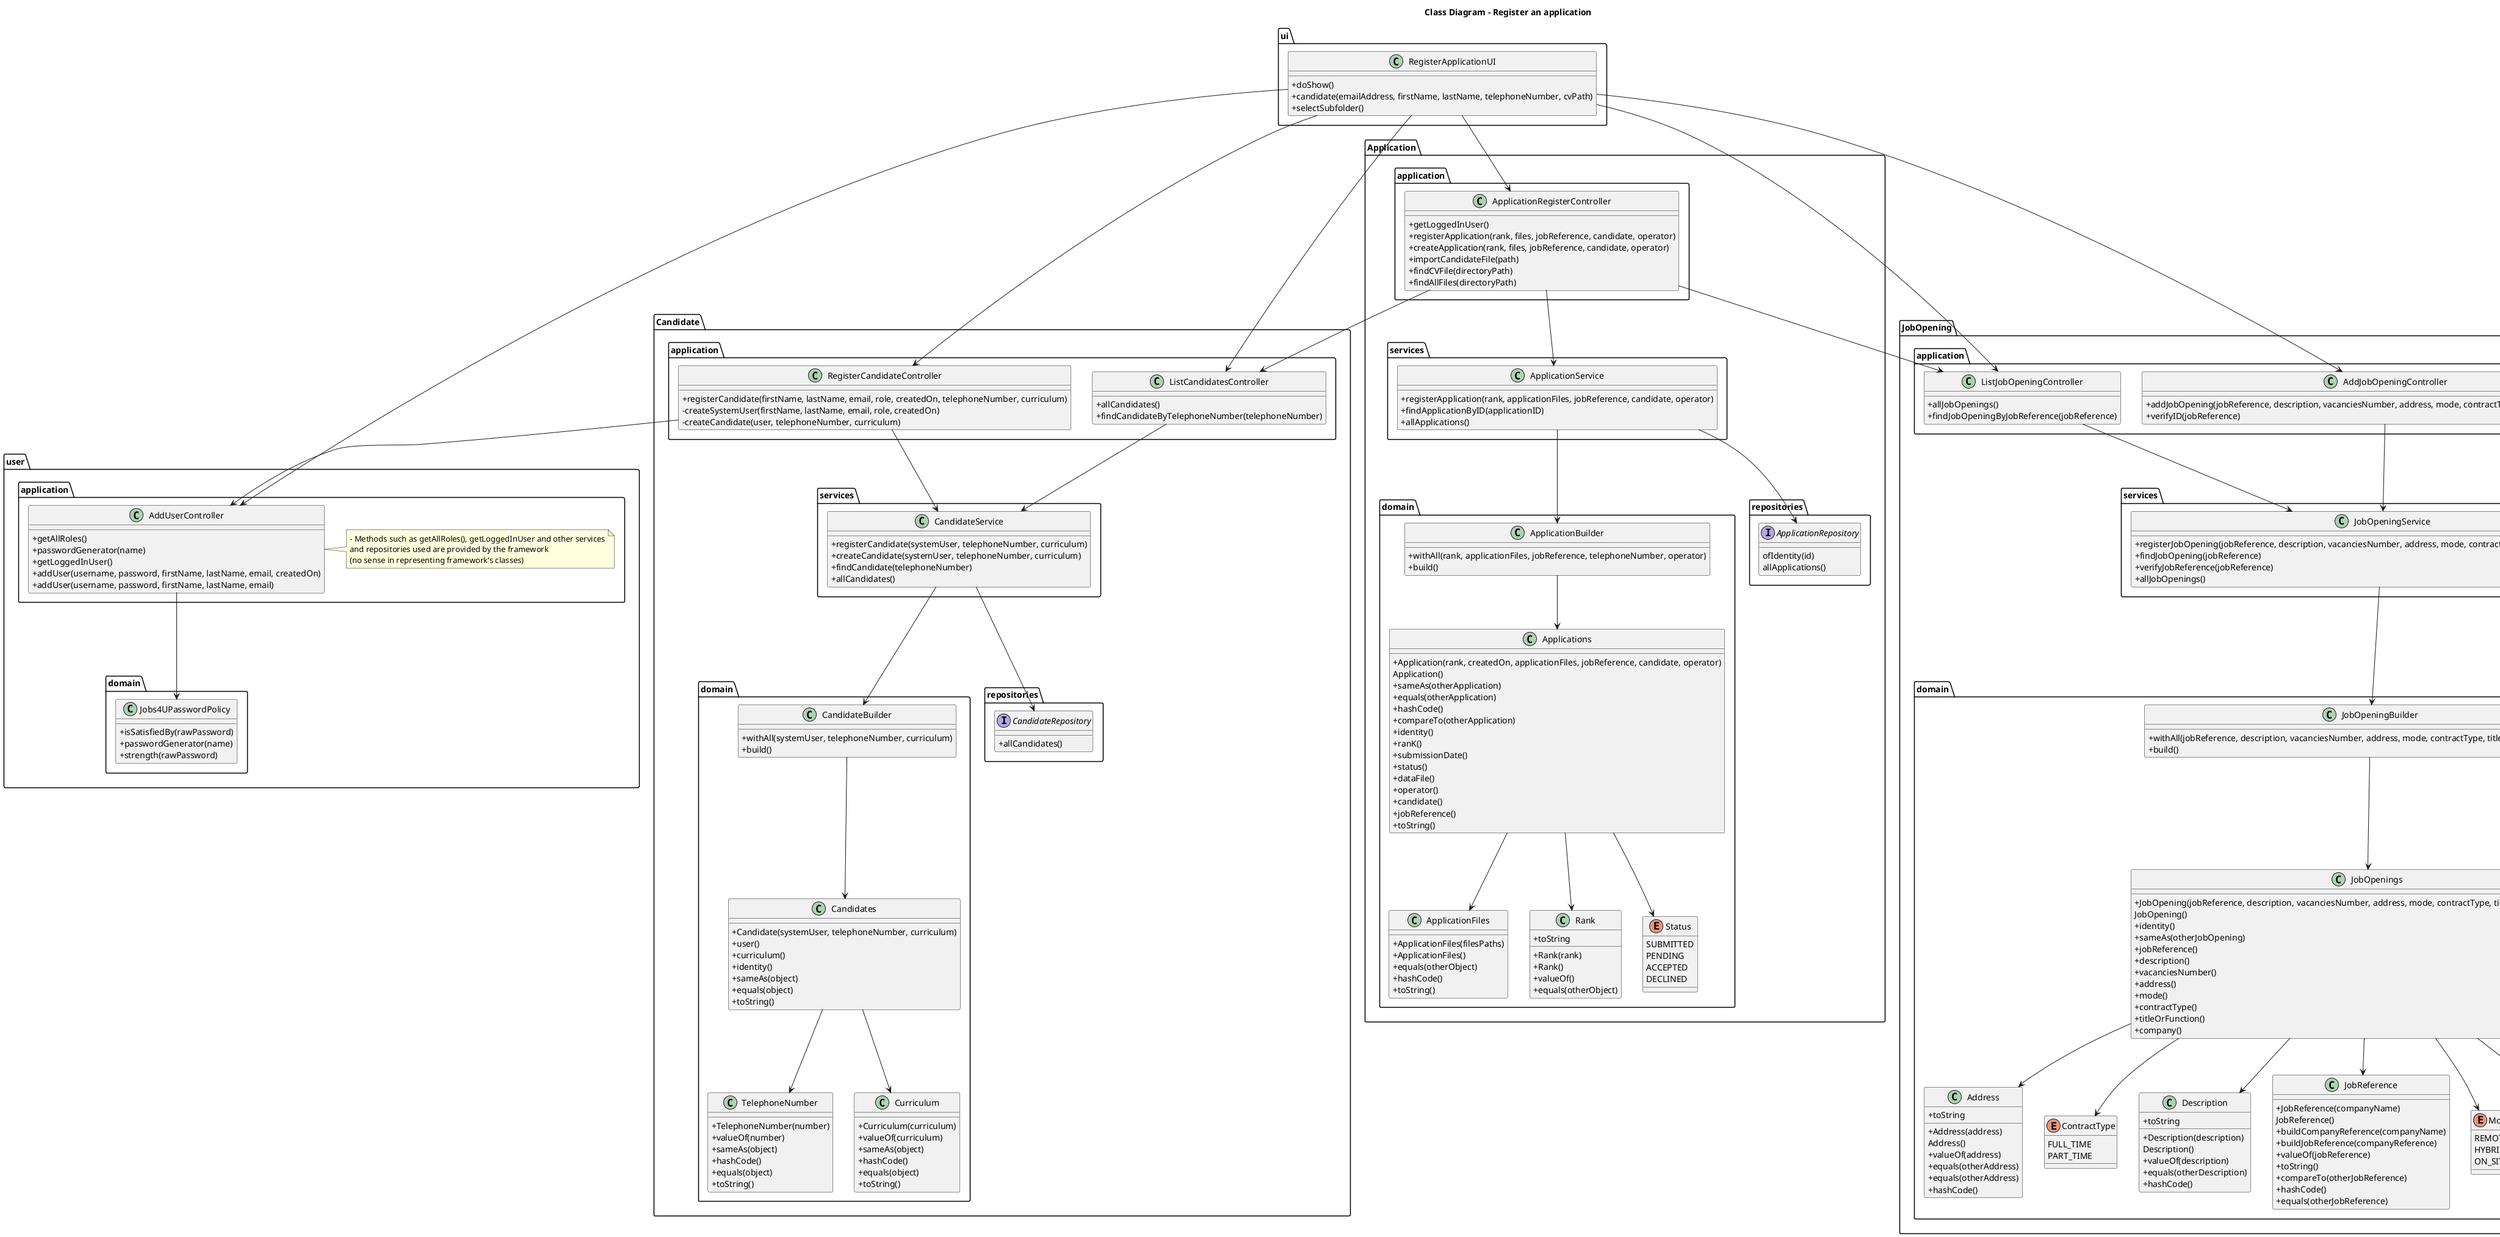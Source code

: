@startuml
skinparam classAttributeIconSize 0

Title "Class Diagram - Register an application"

package "ui"{
    class RegisterApplicationUI{
        + doShow()
        + candidate(emailAddress, firstName, lastName, telephoneNumber, cvPath)
        + selectSubfolder()
    }
}

package "Application"{
    package "application"{

        class ApplicationRegisterController{
            + getLoggedInUser()
            + registerApplication(rank, files, jobReference, candidate, operator)
            + createApplication(rank, files, jobReference, candidate, operator)
            + importCandidateFile(path)
            + findCVFile(directoryPath)
            + findAllFiles(directoryPath)
        }

    }

    package "domain"{

        class Applications{
            + Application(rank, createdOn, applicationFiles, jobReference, candidate, operator)
              Application()
            + sameAs(otherApplication)
            + equals(otherApplication)
            + hashCode()
            + compareTo(otherApplication)
            + identity()
            + ranK()
            + submissionDate()
            + status()
            + dataFile()
            + operator()
            + candidate()
            + jobReference()
            + toString()
        }

        class ApplicationBuilder{
            + withAll(rank, applicationFiles, jobReference, telephoneNumber, operator)
            + build()
        }

        class ApplicationFiles{
            + ApplicationFiles(filesPaths)
            + ApplicationFiles()
            + equals(otherObject)
            + hashCode()
            + toString()
        }

        class Rank{
            + Rank(rank)
            + Rank()
            + valueOf()
            + equals(otherObject)
            + toString
        }

        Enum Status{
            SUBMITTED
            PENDING
            ACCEPTED
            DECLINED
        }
    }

    package "repositories"{

        Interface ApplicationRepository{
            ofIdentity(id)
            allApplications()
        }
    }

    package "services"{
        class ApplicationService{
            + registerApplication(rank, applicationFiles, jobReference, candidate, operator)
            + findApplicationByID(applicationID)
            + allApplications()
        }
    }
}


package "JobOpening"{
    package "application"{
        class ListJobOpeningController{
            + allJobOpenings()
            + findJobOpeningByJobReference(jobReference)
        }

        class AddJobOpeningController{
            + addJobOpening(jobReference, description, vacanciesNumber, address, mode, contractType, titleOrFunction, company)
            + verifyID(jobReference)
        }
    }

    package "domain"{

        class Address{
            + Address(address)
            Address()
            + valueOf(address)
            + equals(otherAddress)
            + equals(otherAddress)
            + hashCode()
            + toString
        }

        Enum ContractType{
            FULL_TIME
            PART_TIME
        }

        class Description{
            + Description(description)
            Description()
            + valueOf(description)
            + equals(otherDescription)
            + hashCode()
            + toString
        }

        class JobOpenings{
            + JobOpening(jobReference, description, vacanciesNumber, address, mode, contractType, titleOrFunction, Company)
            JobOpening()
            + identity()
            + sameAs(otherJobOpening)
            + jobReference()
            + description()
            + vacanciesNumber()
            + address()
            + mode()
            + contractType()
            + titleOrFunction()
            + company()
        }

        class JobOpeningBuilder{
            + withAll(jobReference, description, vacanciesNumber, address, mode, contractType, titleOrFunction, company)
            + build()
        }

        class JobReference{
            + JobReference(companyName)
            JobReference()
            + buildCompanyReference(companyName)
            + buildJobReference(companyReference)
            + valueOf(jobReference)
            + toString()
            + compareTo(otherJobReference)
            + hashCode()
            + equals(otherJobReference)
        }

        Enum Mode{
            REMOTE
            HYBRID
            ON_SITE
        }

        class TitleOrFunction{
            + TitleOrFunction(titleOrFunction)
            TitleOrFunction()
            + valueOf(titleOrFunction)
            + equals(otherTitleOrFunction)
            + hashCode()
            + toString()
        }

        class VacanciesNumber{
            + VacanciesNumber(vacanciesNumber)
            VacanciesNumber()
            + valueOf(vacanciesNumber)
            + equals(otherVacanciesNumber)
            + hashCode()
            + toString()
            + compareTo(otherVacanciesNumber)
            + number()
        }

    }

    package "repositories"{

        Interface JobOpeningRepository{
            ofIdentity(id)
            allJobOpenings()
        }
    }

    package "services"{
        class JobOpeningService{
            + registerJobOpening(jobReference, description, vacanciesNumber, address, mode, contractType, titleOrFunction, company)
            + findJobOpening(jobReference)
            + verifyJobReference(jobReference)
            + allJobOpenings()
        }
    }
}

package "Candidate"{
        package "application" {
            class RegisterCandidateController {
                + registerCandidate(firstName, lastName, email, role, createdOn, telephoneNumber, curriculum)
                - createSystemUser(firstName, lastName, email, role, createdOn)
                - createCandidate(user, telephoneNumber, curriculum)
            }
            class ListCandidatesController{
            + allCandidates()
            + findCandidateByTelephoneNumber(telephoneNumber)
            }
        }

        package "services" {
            class CandidateService {
                + registerCandidate(systemUser, telephoneNumber, curriculum)
                + createCandidate(systemUser, telephoneNumber, curriculum)
                + findCandidate(telephoneNumber)
                + allCandidates()
            }
        }

        package "domain" {
            class CandidateBuilder {
                + withAll(systemUser, telephoneNumber, curriculum)
                + build()
            }

            class Candidates {
                + Candidate(systemUser, telephoneNumber, curriculum)
                + user()
                + curriculum()
                + identity()
                + sameAs(object)
                + equals(object)
                + toString()
            }

            class TelephoneNumber {
                + TelephoneNumber(number)
                + valueOf(number)
                + sameAs(object)
                + hashCode()
                + equals(object)
                + toString()
            }

            class Curriculum {
                + Curriculum(curriculum)
                + valueOf(curriculum)
                + sameAs(object)
                + hashCode()
                + equals(object)
                + toString()
            }
        }

        package "repositories" {

            interface CandidateRepository {
                + allCandidates()
            }
        }
    }

package "user"{

        package "application"{

            class AddUserController{
                + getAllRoles()
                + passwordGenerator(name)
                + getLoggedInUser()
                + addUser(username, password, firstName, lastName, email, createdOn)
                + addUser(username, password, firstName, lastName, email)
            }

            note right of AddUserController
                - Methods such as getAllRoles(), getLoggedInUser and other services
                and repositories used are provided by the framework
                (no sense in representing framework's classes)
            end note
        }

        package "domain"{
            class Jobs4UPasswordPolicy{
                        + isSatisfiedBy(rawPassword)
                        + passwordGenerator(name)
                        + strength(rawPassword)
            }
        }

}

RegisterApplicationUI --> AddUserController
RegisterApplicationUI --> ApplicationRegisterController
RegisterApplicationUI --> RegisterCandidateController
RegisterApplicationUI --> AddJobOpeningController
RegisterApplicationUI --> ListCandidatesController
RegisterApplicationUI --> ListJobOpeningController

ApplicationRegisterController --> ApplicationService
AddJobOpeningController --> JobOpeningService
ListJobOpeningController --> JobOpeningService
RegisterCandidateController --> CandidateService
ListCandidatesController --> CandidateService

ApplicationRegisterController --> ListJobOpeningController
ApplicationRegisterController --> ListCandidatesController

ApplicationBuilder --> Applications

Applications --> ApplicationFiles
Applications --> Rank
Applications --> Status

ApplicationService --> ApplicationRepository
ApplicationService --> ApplicationBuilder

JobOpenings --> Address
JobOpenings --> Mode
JobOpenings --> ContractType
JobOpenings --> Description
JobOpenings --> JobReference
JobOpenings --> TitleOrFunction
JobOpenings --> VacanciesNumber

JobOpeningBuilder --> JobOpenings

JobOpeningService --> JobOpeningBuilder
JobOpeningService --> JobOpeningRepository

Candidates --> Curriculum
Candidates --> TelephoneNumber

CandidateBuilder --> Candidates

CandidateService --> CandidateBuilder
CandidateService --> CandidateRepository

AddUserController --> Jobs4UPasswordPolicy

RegisterCandidateController --> AddUserController

@enduml